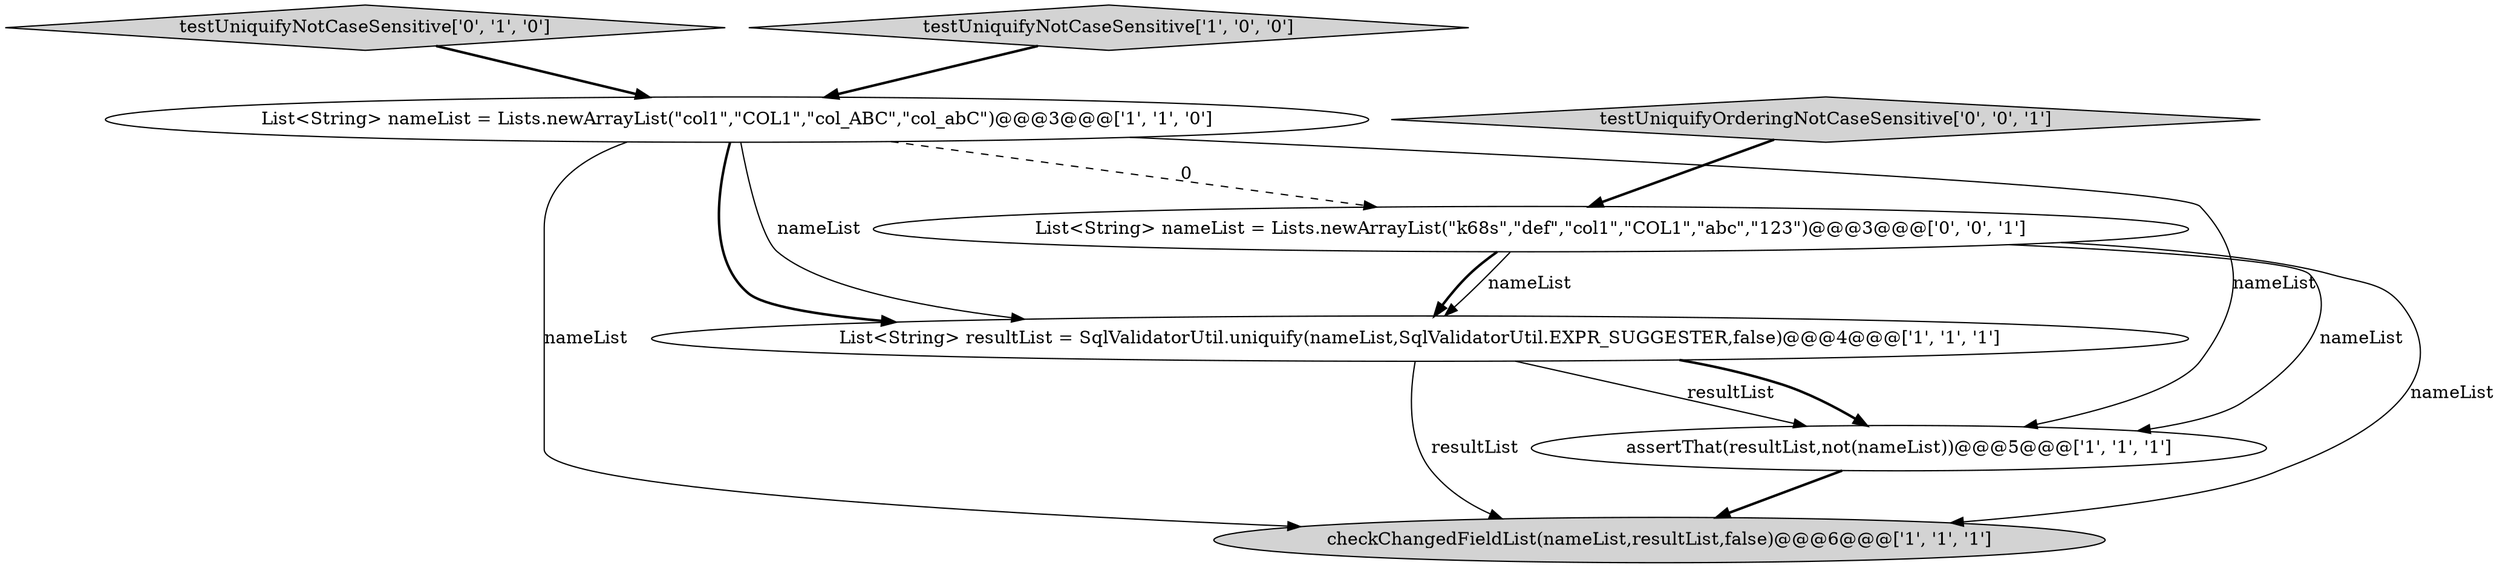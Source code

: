 digraph {
5 [style = filled, label = "testUniquifyNotCaseSensitive['0', '1', '0']", fillcolor = lightgray, shape = diamond image = "AAA0AAABBB2BBB"];
7 [style = filled, label = "testUniquifyOrderingNotCaseSensitive['0', '0', '1']", fillcolor = lightgray, shape = diamond image = "AAA0AAABBB3BBB"];
2 [style = filled, label = "List<String> nameList = Lists.newArrayList(\"col1\",\"COL1\",\"col_ABC\",\"col_abC\")@@@3@@@['1', '1', '0']", fillcolor = white, shape = ellipse image = "AAA0AAABBB1BBB"];
4 [style = filled, label = "checkChangedFieldList(nameList,resultList,false)@@@6@@@['1', '1', '1']", fillcolor = lightgray, shape = ellipse image = "AAA0AAABBB1BBB"];
0 [style = filled, label = "List<String> resultList = SqlValidatorUtil.uniquify(nameList,SqlValidatorUtil.EXPR_SUGGESTER,false)@@@4@@@['1', '1', '1']", fillcolor = white, shape = ellipse image = "AAA0AAABBB1BBB"];
1 [style = filled, label = "assertThat(resultList,not(nameList))@@@5@@@['1', '1', '1']", fillcolor = white, shape = ellipse image = "AAA0AAABBB1BBB"];
3 [style = filled, label = "testUniquifyNotCaseSensitive['1', '0', '0']", fillcolor = lightgray, shape = diamond image = "AAA0AAABBB1BBB"];
6 [style = filled, label = "List<String> nameList = Lists.newArrayList(\"k68s\",\"def\",\"col1\",\"COL1\",\"abc\",\"123\")@@@3@@@['0', '0', '1']", fillcolor = white, shape = ellipse image = "AAA0AAABBB3BBB"];
1->4 [style = bold, label=""];
5->2 [style = bold, label=""];
2->0 [style = bold, label=""];
6->0 [style = bold, label=""];
2->0 [style = solid, label="nameList"];
2->1 [style = solid, label="nameList"];
0->1 [style = solid, label="resultList"];
3->2 [style = bold, label=""];
2->6 [style = dashed, label="0"];
0->1 [style = bold, label=""];
0->4 [style = solid, label="resultList"];
6->1 [style = solid, label="nameList"];
2->4 [style = solid, label="nameList"];
7->6 [style = bold, label=""];
6->0 [style = solid, label="nameList"];
6->4 [style = solid, label="nameList"];
}
